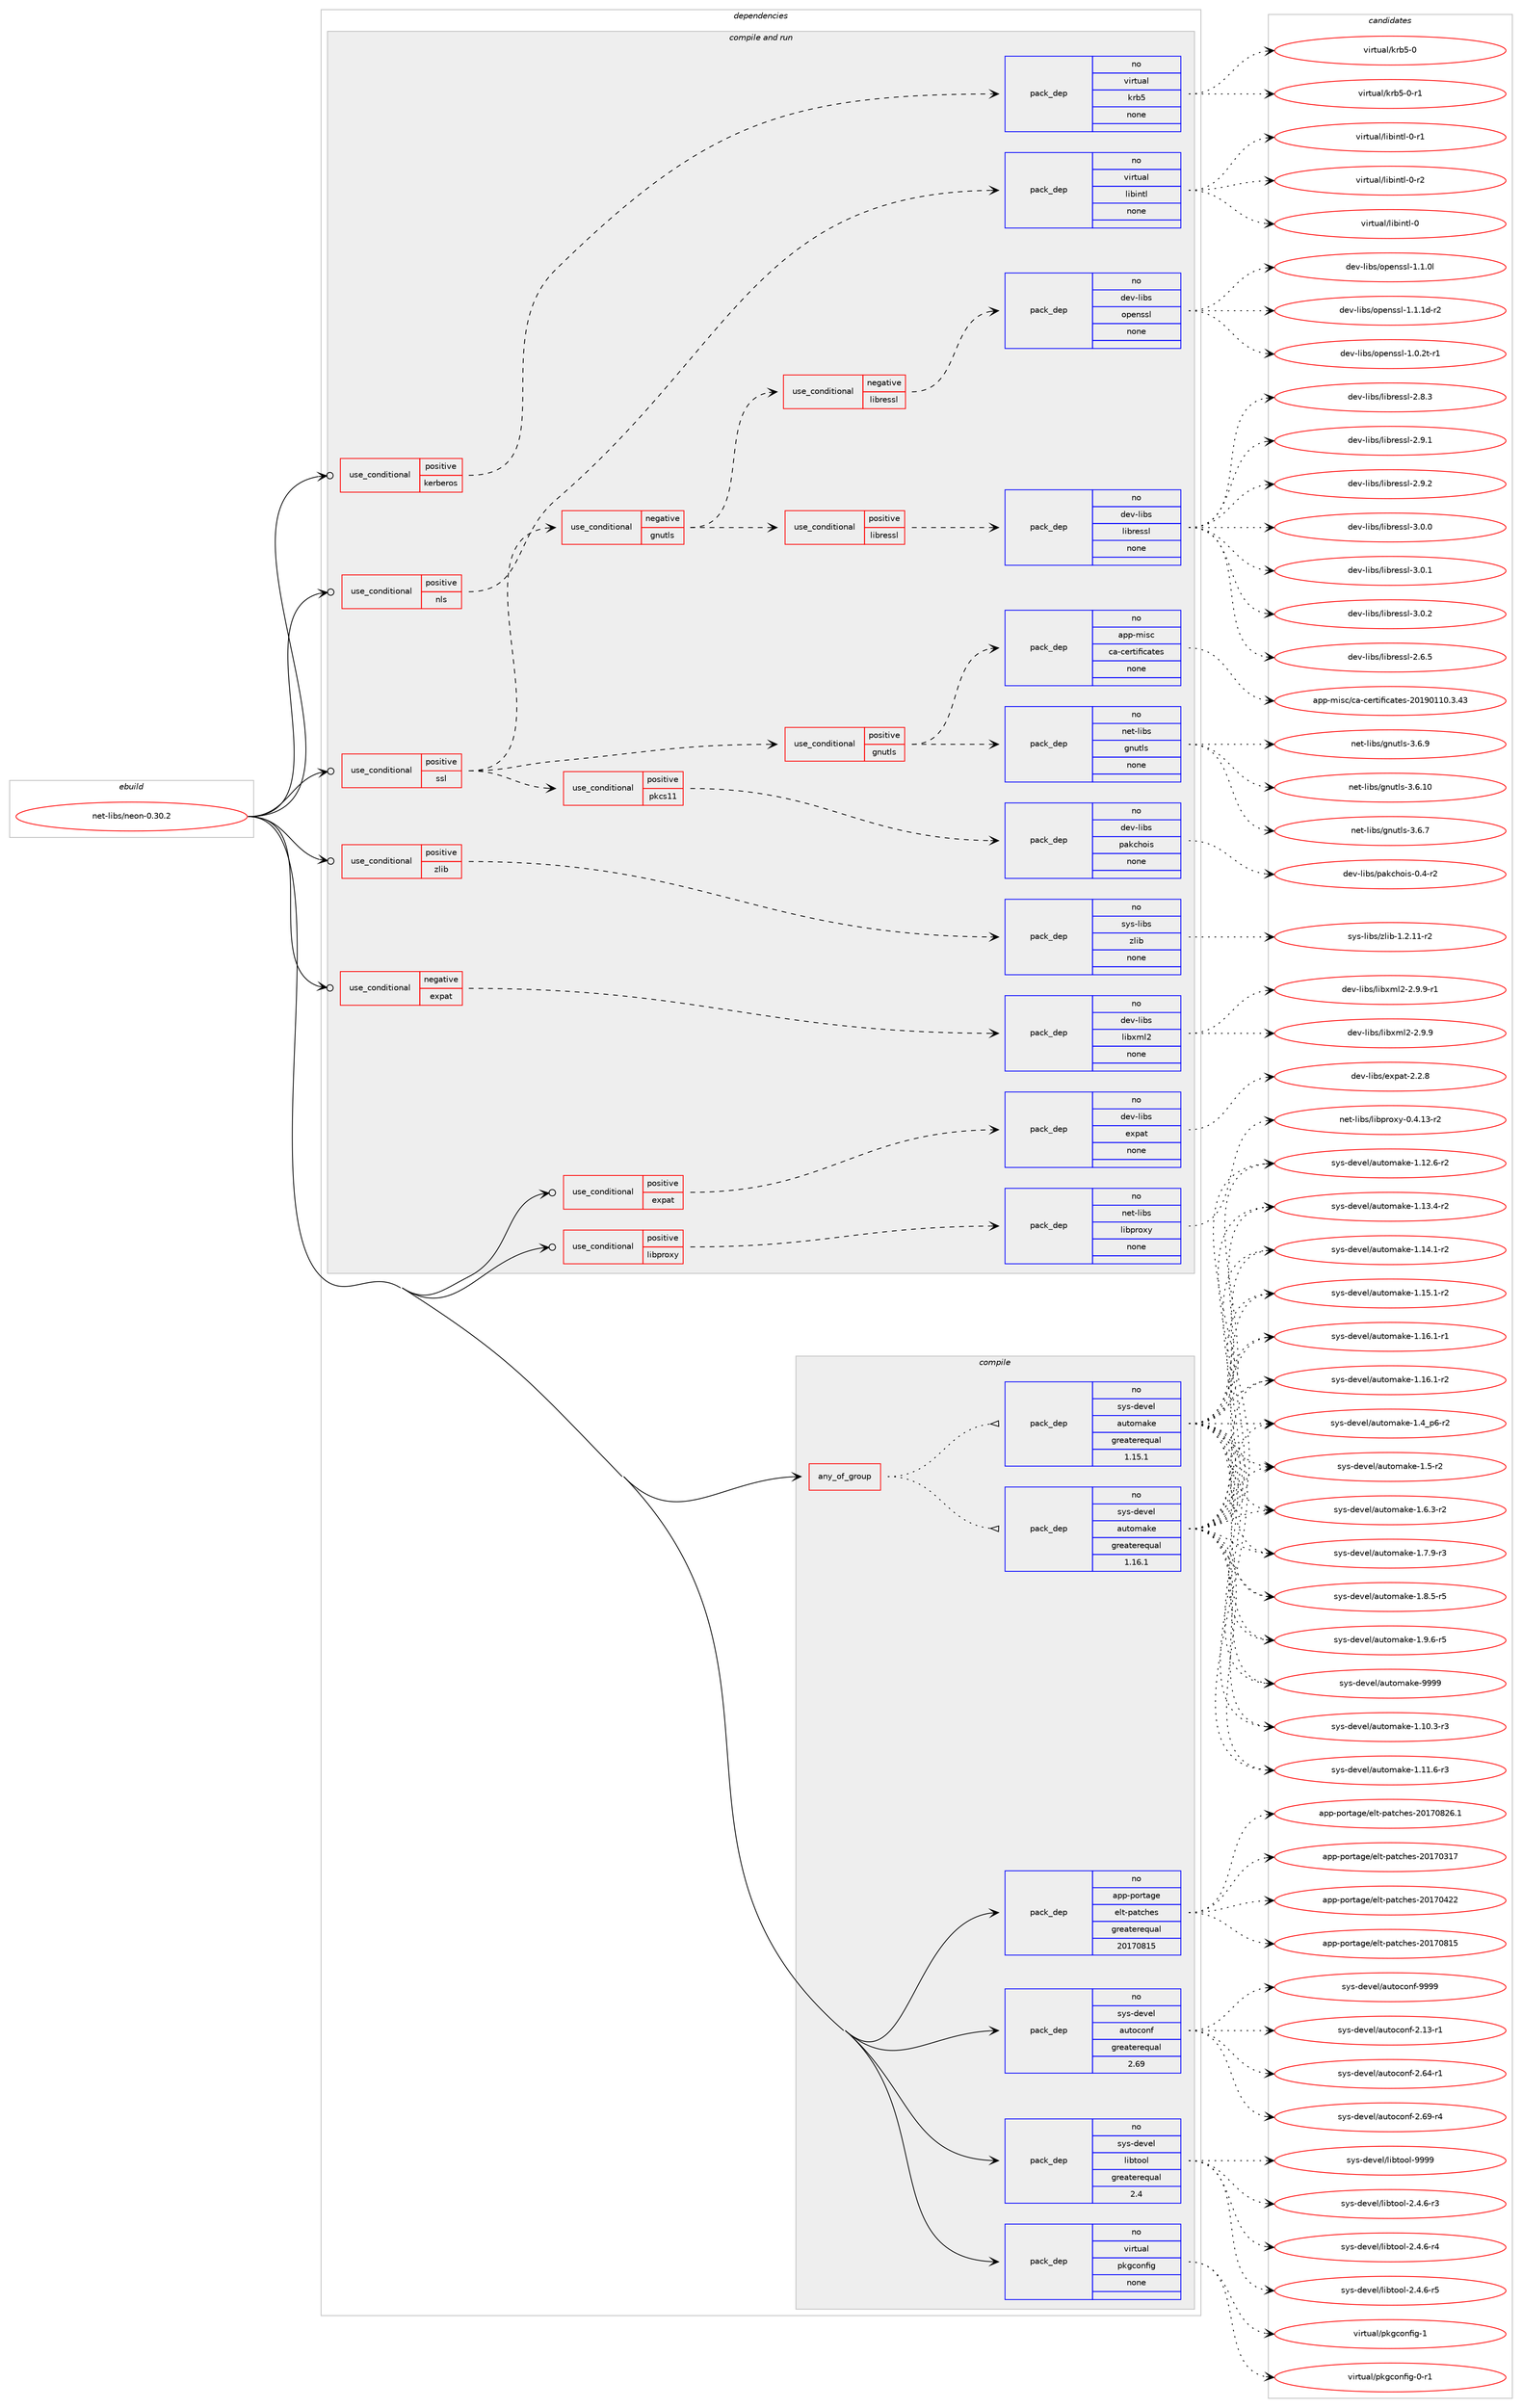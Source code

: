 digraph prolog {

# *************
# Graph options
# *************

newrank=true;
concentrate=true;
compound=true;
graph [rankdir=LR,fontname=Helvetica,fontsize=10,ranksep=1.5];#, ranksep=2.5, nodesep=0.2];
edge  [arrowhead=vee];
node  [fontname=Helvetica,fontsize=10];

# **********
# The ebuild
# **********

subgraph cluster_leftcol {
color=gray;
rank=same;
label=<<i>ebuild</i>>;
id [label="net-libs/neon-0.30.2", color=red, width=4, href="../net-libs/neon-0.30.2.svg"];
}

# ****************
# The dependencies
# ****************

subgraph cluster_midcol {
color=gray;
label=<<i>dependencies</i>>;
subgraph cluster_compile {
fillcolor="#eeeeee";
style=filled;
label=<<i>compile</i>>;
subgraph any14064 {
dependency828082 [label=<<TABLE BORDER="0" CELLBORDER="1" CELLSPACING="0" CELLPADDING="4"><TR><TD CELLPADDING="10">any_of_group</TD></TR></TABLE>>, shape=none, color=red];subgraph pack611719 {
dependency828083 [label=<<TABLE BORDER="0" CELLBORDER="1" CELLSPACING="0" CELLPADDING="4" WIDTH="220"><TR><TD ROWSPAN="6" CELLPADDING="30">pack_dep</TD></TR><TR><TD WIDTH="110">no</TD></TR><TR><TD>sys-devel</TD></TR><TR><TD>automake</TD></TR><TR><TD>greaterequal</TD></TR><TR><TD>1.16.1</TD></TR></TABLE>>, shape=none, color=blue];
}
dependency828082:e -> dependency828083:w [weight=20,style="dotted",arrowhead="oinv"];
subgraph pack611720 {
dependency828084 [label=<<TABLE BORDER="0" CELLBORDER="1" CELLSPACING="0" CELLPADDING="4" WIDTH="220"><TR><TD ROWSPAN="6" CELLPADDING="30">pack_dep</TD></TR><TR><TD WIDTH="110">no</TD></TR><TR><TD>sys-devel</TD></TR><TR><TD>automake</TD></TR><TR><TD>greaterequal</TD></TR><TR><TD>1.15.1</TD></TR></TABLE>>, shape=none, color=blue];
}
dependency828082:e -> dependency828084:w [weight=20,style="dotted",arrowhead="oinv"];
}
id:e -> dependency828082:w [weight=20,style="solid",arrowhead="vee"];
subgraph pack611721 {
dependency828085 [label=<<TABLE BORDER="0" CELLBORDER="1" CELLSPACING="0" CELLPADDING="4" WIDTH="220"><TR><TD ROWSPAN="6" CELLPADDING="30">pack_dep</TD></TR><TR><TD WIDTH="110">no</TD></TR><TR><TD>app-portage</TD></TR><TR><TD>elt-patches</TD></TR><TR><TD>greaterequal</TD></TR><TR><TD>20170815</TD></TR></TABLE>>, shape=none, color=blue];
}
id:e -> dependency828085:w [weight=20,style="solid",arrowhead="vee"];
subgraph pack611722 {
dependency828086 [label=<<TABLE BORDER="0" CELLBORDER="1" CELLSPACING="0" CELLPADDING="4" WIDTH="220"><TR><TD ROWSPAN="6" CELLPADDING="30">pack_dep</TD></TR><TR><TD WIDTH="110">no</TD></TR><TR><TD>sys-devel</TD></TR><TR><TD>autoconf</TD></TR><TR><TD>greaterequal</TD></TR><TR><TD>2.69</TD></TR></TABLE>>, shape=none, color=blue];
}
id:e -> dependency828086:w [weight=20,style="solid",arrowhead="vee"];
subgraph pack611723 {
dependency828087 [label=<<TABLE BORDER="0" CELLBORDER="1" CELLSPACING="0" CELLPADDING="4" WIDTH="220"><TR><TD ROWSPAN="6" CELLPADDING="30">pack_dep</TD></TR><TR><TD WIDTH="110">no</TD></TR><TR><TD>sys-devel</TD></TR><TR><TD>libtool</TD></TR><TR><TD>greaterequal</TD></TR><TR><TD>2.4</TD></TR></TABLE>>, shape=none, color=blue];
}
id:e -> dependency828087:w [weight=20,style="solid",arrowhead="vee"];
subgraph pack611724 {
dependency828088 [label=<<TABLE BORDER="0" CELLBORDER="1" CELLSPACING="0" CELLPADDING="4" WIDTH="220"><TR><TD ROWSPAN="6" CELLPADDING="30">pack_dep</TD></TR><TR><TD WIDTH="110">no</TD></TR><TR><TD>virtual</TD></TR><TR><TD>pkgconfig</TD></TR><TR><TD>none</TD></TR><TR><TD></TD></TR></TABLE>>, shape=none, color=blue];
}
id:e -> dependency828088:w [weight=20,style="solid",arrowhead="vee"];
}
subgraph cluster_compileandrun {
fillcolor="#eeeeee";
style=filled;
label=<<i>compile and run</i>>;
subgraph cond201842 {
dependency828089 [label=<<TABLE BORDER="0" CELLBORDER="1" CELLSPACING="0" CELLPADDING="4"><TR><TD ROWSPAN="3" CELLPADDING="10">use_conditional</TD></TR><TR><TD>negative</TD></TR><TR><TD>expat</TD></TR></TABLE>>, shape=none, color=red];
subgraph pack611725 {
dependency828090 [label=<<TABLE BORDER="0" CELLBORDER="1" CELLSPACING="0" CELLPADDING="4" WIDTH="220"><TR><TD ROWSPAN="6" CELLPADDING="30">pack_dep</TD></TR><TR><TD WIDTH="110">no</TD></TR><TR><TD>dev-libs</TD></TR><TR><TD>libxml2</TD></TR><TR><TD>none</TD></TR><TR><TD></TD></TR></TABLE>>, shape=none, color=blue];
}
dependency828089:e -> dependency828090:w [weight=20,style="dashed",arrowhead="vee"];
}
id:e -> dependency828089:w [weight=20,style="solid",arrowhead="odotvee"];
subgraph cond201843 {
dependency828091 [label=<<TABLE BORDER="0" CELLBORDER="1" CELLSPACING="0" CELLPADDING="4"><TR><TD ROWSPAN="3" CELLPADDING="10">use_conditional</TD></TR><TR><TD>positive</TD></TR><TR><TD>expat</TD></TR></TABLE>>, shape=none, color=red];
subgraph pack611726 {
dependency828092 [label=<<TABLE BORDER="0" CELLBORDER="1" CELLSPACING="0" CELLPADDING="4" WIDTH="220"><TR><TD ROWSPAN="6" CELLPADDING="30">pack_dep</TD></TR><TR><TD WIDTH="110">no</TD></TR><TR><TD>dev-libs</TD></TR><TR><TD>expat</TD></TR><TR><TD>none</TD></TR><TR><TD></TD></TR></TABLE>>, shape=none, color=blue];
}
dependency828091:e -> dependency828092:w [weight=20,style="dashed",arrowhead="vee"];
}
id:e -> dependency828091:w [weight=20,style="solid",arrowhead="odotvee"];
subgraph cond201844 {
dependency828093 [label=<<TABLE BORDER="0" CELLBORDER="1" CELLSPACING="0" CELLPADDING="4"><TR><TD ROWSPAN="3" CELLPADDING="10">use_conditional</TD></TR><TR><TD>positive</TD></TR><TR><TD>kerberos</TD></TR></TABLE>>, shape=none, color=red];
subgraph pack611727 {
dependency828094 [label=<<TABLE BORDER="0" CELLBORDER="1" CELLSPACING="0" CELLPADDING="4" WIDTH="220"><TR><TD ROWSPAN="6" CELLPADDING="30">pack_dep</TD></TR><TR><TD WIDTH="110">no</TD></TR><TR><TD>virtual</TD></TR><TR><TD>krb5</TD></TR><TR><TD>none</TD></TR><TR><TD></TD></TR></TABLE>>, shape=none, color=blue];
}
dependency828093:e -> dependency828094:w [weight=20,style="dashed",arrowhead="vee"];
}
id:e -> dependency828093:w [weight=20,style="solid",arrowhead="odotvee"];
subgraph cond201845 {
dependency828095 [label=<<TABLE BORDER="0" CELLBORDER="1" CELLSPACING="0" CELLPADDING="4"><TR><TD ROWSPAN="3" CELLPADDING="10">use_conditional</TD></TR><TR><TD>positive</TD></TR><TR><TD>libproxy</TD></TR></TABLE>>, shape=none, color=red];
subgraph pack611728 {
dependency828096 [label=<<TABLE BORDER="0" CELLBORDER="1" CELLSPACING="0" CELLPADDING="4" WIDTH="220"><TR><TD ROWSPAN="6" CELLPADDING="30">pack_dep</TD></TR><TR><TD WIDTH="110">no</TD></TR><TR><TD>net-libs</TD></TR><TR><TD>libproxy</TD></TR><TR><TD>none</TD></TR><TR><TD></TD></TR></TABLE>>, shape=none, color=blue];
}
dependency828095:e -> dependency828096:w [weight=20,style="dashed",arrowhead="vee"];
}
id:e -> dependency828095:w [weight=20,style="solid",arrowhead="odotvee"];
subgraph cond201846 {
dependency828097 [label=<<TABLE BORDER="0" CELLBORDER="1" CELLSPACING="0" CELLPADDING="4"><TR><TD ROWSPAN="3" CELLPADDING="10">use_conditional</TD></TR><TR><TD>positive</TD></TR><TR><TD>nls</TD></TR></TABLE>>, shape=none, color=red];
subgraph pack611729 {
dependency828098 [label=<<TABLE BORDER="0" CELLBORDER="1" CELLSPACING="0" CELLPADDING="4" WIDTH="220"><TR><TD ROWSPAN="6" CELLPADDING="30">pack_dep</TD></TR><TR><TD WIDTH="110">no</TD></TR><TR><TD>virtual</TD></TR><TR><TD>libintl</TD></TR><TR><TD>none</TD></TR><TR><TD></TD></TR></TABLE>>, shape=none, color=blue];
}
dependency828097:e -> dependency828098:w [weight=20,style="dashed",arrowhead="vee"];
}
id:e -> dependency828097:w [weight=20,style="solid",arrowhead="odotvee"];
subgraph cond201847 {
dependency828099 [label=<<TABLE BORDER="0" CELLBORDER="1" CELLSPACING="0" CELLPADDING="4"><TR><TD ROWSPAN="3" CELLPADDING="10">use_conditional</TD></TR><TR><TD>positive</TD></TR><TR><TD>ssl</TD></TR></TABLE>>, shape=none, color=red];
subgraph cond201848 {
dependency828100 [label=<<TABLE BORDER="0" CELLBORDER="1" CELLSPACING="0" CELLPADDING="4"><TR><TD ROWSPAN="3" CELLPADDING="10">use_conditional</TD></TR><TR><TD>positive</TD></TR><TR><TD>gnutls</TD></TR></TABLE>>, shape=none, color=red];
subgraph pack611730 {
dependency828101 [label=<<TABLE BORDER="0" CELLBORDER="1" CELLSPACING="0" CELLPADDING="4" WIDTH="220"><TR><TD ROWSPAN="6" CELLPADDING="30">pack_dep</TD></TR><TR><TD WIDTH="110">no</TD></TR><TR><TD>app-misc</TD></TR><TR><TD>ca-certificates</TD></TR><TR><TD>none</TD></TR><TR><TD></TD></TR></TABLE>>, shape=none, color=blue];
}
dependency828100:e -> dependency828101:w [weight=20,style="dashed",arrowhead="vee"];
subgraph pack611731 {
dependency828102 [label=<<TABLE BORDER="0" CELLBORDER="1" CELLSPACING="0" CELLPADDING="4" WIDTH="220"><TR><TD ROWSPAN="6" CELLPADDING="30">pack_dep</TD></TR><TR><TD WIDTH="110">no</TD></TR><TR><TD>net-libs</TD></TR><TR><TD>gnutls</TD></TR><TR><TD>none</TD></TR><TR><TD></TD></TR></TABLE>>, shape=none, color=blue];
}
dependency828100:e -> dependency828102:w [weight=20,style="dashed",arrowhead="vee"];
}
dependency828099:e -> dependency828100:w [weight=20,style="dashed",arrowhead="vee"];
subgraph cond201849 {
dependency828103 [label=<<TABLE BORDER="0" CELLBORDER="1" CELLSPACING="0" CELLPADDING="4"><TR><TD ROWSPAN="3" CELLPADDING="10">use_conditional</TD></TR><TR><TD>negative</TD></TR><TR><TD>gnutls</TD></TR></TABLE>>, shape=none, color=red];
subgraph cond201850 {
dependency828104 [label=<<TABLE BORDER="0" CELLBORDER="1" CELLSPACING="0" CELLPADDING="4"><TR><TD ROWSPAN="3" CELLPADDING="10">use_conditional</TD></TR><TR><TD>positive</TD></TR><TR><TD>libressl</TD></TR></TABLE>>, shape=none, color=red];
subgraph pack611732 {
dependency828105 [label=<<TABLE BORDER="0" CELLBORDER="1" CELLSPACING="0" CELLPADDING="4" WIDTH="220"><TR><TD ROWSPAN="6" CELLPADDING="30">pack_dep</TD></TR><TR><TD WIDTH="110">no</TD></TR><TR><TD>dev-libs</TD></TR><TR><TD>libressl</TD></TR><TR><TD>none</TD></TR><TR><TD></TD></TR></TABLE>>, shape=none, color=blue];
}
dependency828104:e -> dependency828105:w [weight=20,style="dashed",arrowhead="vee"];
}
dependency828103:e -> dependency828104:w [weight=20,style="dashed",arrowhead="vee"];
subgraph cond201851 {
dependency828106 [label=<<TABLE BORDER="0" CELLBORDER="1" CELLSPACING="0" CELLPADDING="4"><TR><TD ROWSPAN="3" CELLPADDING="10">use_conditional</TD></TR><TR><TD>negative</TD></TR><TR><TD>libressl</TD></TR></TABLE>>, shape=none, color=red];
subgraph pack611733 {
dependency828107 [label=<<TABLE BORDER="0" CELLBORDER="1" CELLSPACING="0" CELLPADDING="4" WIDTH="220"><TR><TD ROWSPAN="6" CELLPADDING="30">pack_dep</TD></TR><TR><TD WIDTH="110">no</TD></TR><TR><TD>dev-libs</TD></TR><TR><TD>openssl</TD></TR><TR><TD>none</TD></TR><TR><TD></TD></TR></TABLE>>, shape=none, color=blue];
}
dependency828106:e -> dependency828107:w [weight=20,style="dashed",arrowhead="vee"];
}
dependency828103:e -> dependency828106:w [weight=20,style="dashed",arrowhead="vee"];
}
dependency828099:e -> dependency828103:w [weight=20,style="dashed",arrowhead="vee"];
subgraph cond201852 {
dependency828108 [label=<<TABLE BORDER="0" CELLBORDER="1" CELLSPACING="0" CELLPADDING="4"><TR><TD ROWSPAN="3" CELLPADDING="10">use_conditional</TD></TR><TR><TD>positive</TD></TR><TR><TD>pkcs11</TD></TR></TABLE>>, shape=none, color=red];
subgraph pack611734 {
dependency828109 [label=<<TABLE BORDER="0" CELLBORDER="1" CELLSPACING="0" CELLPADDING="4" WIDTH="220"><TR><TD ROWSPAN="6" CELLPADDING="30">pack_dep</TD></TR><TR><TD WIDTH="110">no</TD></TR><TR><TD>dev-libs</TD></TR><TR><TD>pakchois</TD></TR><TR><TD>none</TD></TR><TR><TD></TD></TR></TABLE>>, shape=none, color=blue];
}
dependency828108:e -> dependency828109:w [weight=20,style="dashed",arrowhead="vee"];
}
dependency828099:e -> dependency828108:w [weight=20,style="dashed",arrowhead="vee"];
}
id:e -> dependency828099:w [weight=20,style="solid",arrowhead="odotvee"];
subgraph cond201853 {
dependency828110 [label=<<TABLE BORDER="0" CELLBORDER="1" CELLSPACING="0" CELLPADDING="4"><TR><TD ROWSPAN="3" CELLPADDING="10">use_conditional</TD></TR><TR><TD>positive</TD></TR><TR><TD>zlib</TD></TR></TABLE>>, shape=none, color=red];
subgraph pack611735 {
dependency828111 [label=<<TABLE BORDER="0" CELLBORDER="1" CELLSPACING="0" CELLPADDING="4" WIDTH="220"><TR><TD ROWSPAN="6" CELLPADDING="30">pack_dep</TD></TR><TR><TD WIDTH="110">no</TD></TR><TR><TD>sys-libs</TD></TR><TR><TD>zlib</TD></TR><TR><TD>none</TD></TR><TR><TD></TD></TR></TABLE>>, shape=none, color=blue];
}
dependency828110:e -> dependency828111:w [weight=20,style="dashed",arrowhead="vee"];
}
id:e -> dependency828110:w [weight=20,style="solid",arrowhead="odotvee"];
}
subgraph cluster_run {
fillcolor="#eeeeee";
style=filled;
label=<<i>run</i>>;
}
}

# **************
# The candidates
# **************

subgraph cluster_choices {
rank=same;
color=gray;
label=<<i>candidates</i>>;

subgraph choice611719 {
color=black;
nodesep=1;
choice11512111545100101118101108479711711611110997107101454946494846514511451 [label="sys-devel/automake-1.10.3-r3", color=red, width=4,href="../sys-devel/automake-1.10.3-r3.svg"];
choice11512111545100101118101108479711711611110997107101454946494946544511451 [label="sys-devel/automake-1.11.6-r3", color=red, width=4,href="../sys-devel/automake-1.11.6-r3.svg"];
choice11512111545100101118101108479711711611110997107101454946495046544511450 [label="sys-devel/automake-1.12.6-r2", color=red, width=4,href="../sys-devel/automake-1.12.6-r2.svg"];
choice11512111545100101118101108479711711611110997107101454946495146524511450 [label="sys-devel/automake-1.13.4-r2", color=red, width=4,href="../sys-devel/automake-1.13.4-r2.svg"];
choice11512111545100101118101108479711711611110997107101454946495246494511450 [label="sys-devel/automake-1.14.1-r2", color=red, width=4,href="../sys-devel/automake-1.14.1-r2.svg"];
choice11512111545100101118101108479711711611110997107101454946495346494511450 [label="sys-devel/automake-1.15.1-r2", color=red, width=4,href="../sys-devel/automake-1.15.1-r2.svg"];
choice11512111545100101118101108479711711611110997107101454946495446494511449 [label="sys-devel/automake-1.16.1-r1", color=red, width=4,href="../sys-devel/automake-1.16.1-r1.svg"];
choice11512111545100101118101108479711711611110997107101454946495446494511450 [label="sys-devel/automake-1.16.1-r2", color=red, width=4,href="../sys-devel/automake-1.16.1-r2.svg"];
choice115121115451001011181011084797117116111109971071014549465295112544511450 [label="sys-devel/automake-1.4_p6-r2", color=red, width=4,href="../sys-devel/automake-1.4_p6-r2.svg"];
choice11512111545100101118101108479711711611110997107101454946534511450 [label="sys-devel/automake-1.5-r2", color=red, width=4,href="../sys-devel/automake-1.5-r2.svg"];
choice115121115451001011181011084797117116111109971071014549465446514511450 [label="sys-devel/automake-1.6.3-r2", color=red, width=4,href="../sys-devel/automake-1.6.3-r2.svg"];
choice115121115451001011181011084797117116111109971071014549465546574511451 [label="sys-devel/automake-1.7.9-r3", color=red, width=4,href="../sys-devel/automake-1.7.9-r3.svg"];
choice115121115451001011181011084797117116111109971071014549465646534511453 [label="sys-devel/automake-1.8.5-r5", color=red, width=4,href="../sys-devel/automake-1.8.5-r5.svg"];
choice115121115451001011181011084797117116111109971071014549465746544511453 [label="sys-devel/automake-1.9.6-r5", color=red, width=4,href="../sys-devel/automake-1.9.6-r5.svg"];
choice115121115451001011181011084797117116111109971071014557575757 [label="sys-devel/automake-9999", color=red, width=4,href="../sys-devel/automake-9999.svg"];
dependency828083:e -> choice11512111545100101118101108479711711611110997107101454946494846514511451:w [style=dotted,weight="100"];
dependency828083:e -> choice11512111545100101118101108479711711611110997107101454946494946544511451:w [style=dotted,weight="100"];
dependency828083:e -> choice11512111545100101118101108479711711611110997107101454946495046544511450:w [style=dotted,weight="100"];
dependency828083:e -> choice11512111545100101118101108479711711611110997107101454946495146524511450:w [style=dotted,weight="100"];
dependency828083:e -> choice11512111545100101118101108479711711611110997107101454946495246494511450:w [style=dotted,weight="100"];
dependency828083:e -> choice11512111545100101118101108479711711611110997107101454946495346494511450:w [style=dotted,weight="100"];
dependency828083:e -> choice11512111545100101118101108479711711611110997107101454946495446494511449:w [style=dotted,weight="100"];
dependency828083:e -> choice11512111545100101118101108479711711611110997107101454946495446494511450:w [style=dotted,weight="100"];
dependency828083:e -> choice115121115451001011181011084797117116111109971071014549465295112544511450:w [style=dotted,weight="100"];
dependency828083:e -> choice11512111545100101118101108479711711611110997107101454946534511450:w [style=dotted,weight="100"];
dependency828083:e -> choice115121115451001011181011084797117116111109971071014549465446514511450:w [style=dotted,weight="100"];
dependency828083:e -> choice115121115451001011181011084797117116111109971071014549465546574511451:w [style=dotted,weight="100"];
dependency828083:e -> choice115121115451001011181011084797117116111109971071014549465646534511453:w [style=dotted,weight="100"];
dependency828083:e -> choice115121115451001011181011084797117116111109971071014549465746544511453:w [style=dotted,weight="100"];
dependency828083:e -> choice115121115451001011181011084797117116111109971071014557575757:w [style=dotted,weight="100"];
}
subgraph choice611720 {
color=black;
nodesep=1;
choice11512111545100101118101108479711711611110997107101454946494846514511451 [label="sys-devel/automake-1.10.3-r3", color=red, width=4,href="../sys-devel/automake-1.10.3-r3.svg"];
choice11512111545100101118101108479711711611110997107101454946494946544511451 [label="sys-devel/automake-1.11.6-r3", color=red, width=4,href="../sys-devel/automake-1.11.6-r3.svg"];
choice11512111545100101118101108479711711611110997107101454946495046544511450 [label="sys-devel/automake-1.12.6-r2", color=red, width=4,href="../sys-devel/automake-1.12.6-r2.svg"];
choice11512111545100101118101108479711711611110997107101454946495146524511450 [label="sys-devel/automake-1.13.4-r2", color=red, width=4,href="../sys-devel/automake-1.13.4-r2.svg"];
choice11512111545100101118101108479711711611110997107101454946495246494511450 [label="sys-devel/automake-1.14.1-r2", color=red, width=4,href="../sys-devel/automake-1.14.1-r2.svg"];
choice11512111545100101118101108479711711611110997107101454946495346494511450 [label="sys-devel/automake-1.15.1-r2", color=red, width=4,href="../sys-devel/automake-1.15.1-r2.svg"];
choice11512111545100101118101108479711711611110997107101454946495446494511449 [label="sys-devel/automake-1.16.1-r1", color=red, width=4,href="../sys-devel/automake-1.16.1-r1.svg"];
choice11512111545100101118101108479711711611110997107101454946495446494511450 [label="sys-devel/automake-1.16.1-r2", color=red, width=4,href="../sys-devel/automake-1.16.1-r2.svg"];
choice115121115451001011181011084797117116111109971071014549465295112544511450 [label="sys-devel/automake-1.4_p6-r2", color=red, width=4,href="../sys-devel/automake-1.4_p6-r2.svg"];
choice11512111545100101118101108479711711611110997107101454946534511450 [label="sys-devel/automake-1.5-r2", color=red, width=4,href="../sys-devel/automake-1.5-r2.svg"];
choice115121115451001011181011084797117116111109971071014549465446514511450 [label="sys-devel/automake-1.6.3-r2", color=red, width=4,href="../sys-devel/automake-1.6.3-r2.svg"];
choice115121115451001011181011084797117116111109971071014549465546574511451 [label="sys-devel/automake-1.7.9-r3", color=red, width=4,href="../sys-devel/automake-1.7.9-r3.svg"];
choice115121115451001011181011084797117116111109971071014549465646534511453 [label="sys-devel/automake-1.8.5-r5", color=red, width=4,href="../sys-devel/automake-1.8.5-r5.svg"];
choice115121115451001011181011084797117116111109971071014549465746544511453 [label="sys-devel/automake-1.9.6-r5", color=red, width=4,href="../sys-devel/automake-1.9.6-r5.svg"];
choice115121115451001011181011084797117116111109971071014557575757 [label="sys-devel/automake-9999", color=red, width=4,href="../sys-devel/automake-9999.svg"];
dependency828084:e -> choice11512111545100101118101108479711711611110997107101454946494846514511451:w [style=dotted,weight="100"];
dependency828084:e -> choice11512111545100101118101108479711711611110997107101454946494946544511451:w [style=dotted,weight="100"];
dependency828084:e -> choice11512111545100101118101108479711711611110997107101454946495046544511450:w [style=dotted,weight="100"];
dependency828084:e -> choice11512111545100101118101108479711711611110997107101454946495146524511450:w [style=dotted,weight="100"];
dependency828084:e -> choice11512111545100101118101108479711711611110997107101454946495246494511450:w [style=dotted,weight="100"];
dependency828084:e -> choice11512111545100101118101108479711711611110997107101454946495346494511450:w [style=dotted,weight="100"];
dependency828084:e -> choice11512111545100101118101108479711711611110997107101454946495446494511449:w [style=dotted,weight="100"];
dependency828084:e -> choice11512111545100101118101108479711711611110997107101454946495446494511450:w [style=dotted,weight="100"];
dependency828084:e -> choice115121115451001011181011084797117116111109971071014549465295112544511450:w [style=dotted,weight="100"];
dependency828084:e -> choice11512111545100101118101108479711711611110997107101454946534511450:w [style=dotted,weight="100"];
dependency828084:e -> choice115121115451001011181011084797117116111109971071014549465446514511450:w [style=dotted,weight="100"];
dependency828084:e -> choice115121115451001011181011084797117116111109971071014549465546574511451:w [style=dotted,weight="100"];
dependency828084:e -> choice115121115451001011181011084797117116111109971071014549465646534511453:w [style=dotted,weight="100"];
dependency828084:e -> choice115121115451001011181011084797117116111109971071014549465746544511453:w [style=dotted,weight="100"];
dependency828084:e -> choice115121115451001011181011084797117116111109971071014557575757:w [style=dotted,weight="100"];
}
subgraph choice611721 {
color=black;
nodesep=1;
choice97112112451121111141169710310147101108116451129711699104101115455048495548514955 [label="app-portage/elt-patches-20170317", color=red, width=4,href="../app-portage/elt-patches-20170317.svg"];
choice97112112451121111141169710310147101108116451129711699104101115455048495548525050 [label="app-portage/elt-patches-20170422", color=red, width=4,href="../app-portage/elt-patches-20170422.svg"];
choice97112112451121111141169710310147101108116451129711699104101115455048495548564953 [label="app-portage/elt-patches-20170815", color=red, width=4,href="../app-portage/elt-patches-20170815.svg"];
choice971121124511211111411697103101471011081164511297116991041011154550484955485650544649 [label="app-portage/elt-patches-20170826.1", color=red, width=4,href="../app-portage/elt-patches-20170826.1.svg"];
dependency828085:e -> choice97112112451121111141169710310147101108116451129711699104101115455048495548514955:w [style=dotted,weight="100"];
dependency828085:e -> choice97112112451121111141169710310147101108116451129711699104101115455048495548525050:w [style=dotted,weight="100"];
dependency828085:e -> choice97112112451121111141169710310147101108116451129711699104101115455048495548564953:w [style=dotted,weight="100"];
dependency828085:e -> choice971121124511211111411697103101471011081164511297116991041011154550484955485650544649:w [style=dotted,weight="100"];
}
subgraph choice611722 {
color=black;
nodesep=1;
choice1151211154510010111810110847971171161119911111010245504649514511449 [label="sys-devel/autoconf-2.13-r1", color=red, width=4,href="../sys-devel/autoconf-2.13-r1.svg"];
choice1151211154510010111810110847971171161119911111010245504654524511449 [label="sys-devel/autoconf-2.64-r1", color=red, width=4,href="../sys-devel/autoconf-2.64-r1.svg"];
choice1151211154510010111810110847971171161119911111010245504654574511452 [label="sys-devel/autoconf-2.69-r4", color=red, width=4,href="../sys-devel/autoconf-2.69-r4.svg"];
choice115121115451001011181011084797117116111991111101024557575757 [label="sys-devel/autoconf-9999", color=red, width=4,href="../sys-devel/autoconf-9999.svg"];
dependency828086:e -> choice1151211154510010111810110847971171161119911111010245504649514511449:w [style=dotted,weight="100"];
dependency828086:e -> choice1151211154510010111810110847971171161119911111010245504654524511449:w [style=dotted,weight="100"];
dependency828086:e -> choice1151211154510010111810110847971171161119911111010245504654574511452:w [style=dotted,weight="100"];
dependency828086:e -> choice115121115451001011181011084797117116111991111101024557575757:w [style=dotted,weight="100"];
}
subgraph choice611723 {
color=black;
nodesep=1;
choice1151211154510010111810110847108105981161111111084550465246544511451 [label="sys-devel/libtool-2.4.6-r3", color=red, width=4,href="../sys-devel/libtool-2.4.6-r3.svg"];
choice1151211154510010111810110847108105981161111111084550465246544511452 [label="sys-devel/libtool-2.4.6-r4", color=red, width=4,href="../sys-devel/libtool-2.4.6-r4.svg"];
choice1151211154510010111810110847108105981161111111084550465246544511453 [label="sys-devel/libtool-2.4.6-r5", color=red, width=4,href="../sys-devel/libtool-2.4.6-r5.svg"];
choice1151211154510010111810110847108105981161111111084557575757 [label="sys-devel/libtool-9999", color=red, width=4,href="../sys-devel/libtool-9999.svg"];
dependency828087:e -> choice1151211154510010111810110847108105981161111111084550465246544511451:w [style=dotted,weight="100"];
dependency828087:e -> choice1151211154510010111810110847108105981161111111084550465246544511452:w [style=dotted,weight="100"];
dependency828087:e -> choice1151211154510010111810110847108105981161111111084550465246544511453:w [style=dotted,weight="100"];
dependency828087:e -> choice1151211154510010111810110847108105981161111111084557575757:w [style=dotted,weight="100"];
}
subgraph choice611724 {
color=black;
nodesep=1;
choice11810511411611797108471121071039911111010210510345484511449 [label="virtual/pkgconfig-0-r1", color=red, width=4,href="../virtual/pkgconfig-0-r1.svg"];
choice1181051141161179710847112107103991111101021051034549 [label="virtual/pkgconfig-1", color=red, width=4,href="../virtual/pkgconfig-1.svg"];
dependency828088:e -> choice11810511411611797108471121071039911111010210510345484511449:w [style=dotted,weight="100"];
dependency828088:e -> choice1181051141161179710847112107103991111101021051034549:w [style=dotted,weight="100"];
}
subgraph choice611725 {
color=black;
nodesep=1;
choice1001011184510810598115471081059812010910850455046574657 [label="dev-libs/libxml2-2.9.9", color=red, width=4,href="../dev-libs/libxml2-2.9.9.svg"];
choice10010111845108105981154710810598120109108504550465746574511449 [label="dev-libs/libxml2-2.9.9-r1", color=red, width=4,href="../dev-libs/libxml2-2.9.9-r1.svg"];
dependency828090:e -> choice1001011184510810598115471081059812010910850455046574657:w [style=dotted,weight="100"];
dependency828090:e -> choice10010111845108105981154710810598120109108504550465746574511449:w [style=dotted,weight="100"];
}
subgraph choice611726 {
color=black;
nodesep=1;
choice10010111845108105981154710112011297116455046504656 [label="dev-libs/expat-2.2.8", color=red, width=4,href="../dev-libs/expat-2.2.8.svg"];
dependency828092:e -> choice10010111845108105981154710112011297116455046504656:w [style=dotted,weight="100"];
}
subgraph choice611727 {
color=black;
nodesep=1;
choice118105114116117971084710711498534548 [label="virtual/krb5-0", color=red, width=4,href="../virtual/krb5-0.svg"];
choice1181051141161179710847107114985345484511449 [label="virtual/krb5-0-r1", color=red, width=4,href="../virtual/krb5-0-r1.svg"];
dependency828094:e -> choice118105114116117971084710711498534548:w [style=dotted,weight="100"];
dependency828094:e -> choice1181051141161179710847107114985345484511449:w [style=dotted,weight="100"];
}
subgraph choice611728 {
color=black;
nodesep=1;
choice11010111645108105981154710810598112114111120121454846524649514511450 [label="net-libs/libproxy-0.4.13-r2", color=red, width=4,href="../net-libs/libproxy-0.4.13-r2.svg"];
dependency828096:e -> choice11010111645108105981154710810598112114111120121454846524649514511450:w [style=dotted,weight="100"];
}
subgraph choice611729 {
color=black;
nodesep=1;
choice1181051141161179710847108105981051101161084548 [label="virtual/libintl-0", color=red, width=4,href="../virtual/libintl-0.svg"];
choice11810511411611797108471081059810511011610845484511449 [label="virtual/libintl-0-r1", color=red, width=4,href="../virtual/libintl-0-r1.svg"];
choice11810511411611797108471081059810511011610845484511450 [label="virtual/libintl-0-r2", color=red, width=4,href="../virtual/libintl-0-r2.svg"];
dependency828098:e -> choice1181051141161179710847108105981051101161084548:w [style=dotted,weight="100"];
dependency828098:e -> choice11810511411611797108471081059810511011610845484511449:w [style=dotted,weight="100"];
dependency828098:e -> choice11810511411611797108471081059810511011610845484511450:w [style=dotted,weight="100"];
}
subgraph choice611730 {
color=black;
nodesep=1;
choice971121124510910511599479997459910111411610510210599971161011154550484957484949484651465251 [label="app-misc/ca-certificates-20190110.3.43", color=red, width=4,href="../app-misc/ca-certificates-20190110.3.43.svg"];
dependency828101:e -> choice971121124510910511599479997459910111411610510210599971161011154550484957484949484651465251:w [style=dotted,weight="100"];
}
subgraph choice611731 {
color=black;
nodesep=1;
choice11010111645108105981154710311011711610811545514654464948 [label="net-libs/gnutls-3.6.10", color=red, width=4,href="../net-libs/gnutls-3.6.10.svg"];
choice110101116451081059811547103110117116108115455146544655 [label="net-libs/gnutls-3.6.7", color=red, width=4,href="../net-libs/gnutls-3.6.7.svg"];
choice110101116451081059811547103110117116108115455146544657 [label="net-libs/gnutls-3.6.9", color=red, width=4,href="../net-libs/gnutls-3.6.9.svg"];
dependency828102:e -> choice11010111645108105981154710311011711610811545514654464948:w [style=dotted,weight="100"];
dependency828102:e -> choice110101116451081059811547103110117116108115455146544655:w [style=dotted,weight="100"];
dependency828102:e -> choice110101116451081059811547103110117116108115455146544657:w [style=dotted,weight="100"];
}
subgraph choice611732 {
color=black;
nodesep=1;
choice10010111845108105981154710810598114101115115108455046544653 [label="dev-libs/libressl-2.6.5", color=red, width=4,href="../dev-libs/libressl-2.6.5.svg"];
choice10010111845108105981154710810598114101115115108455046564651 [label="dev-libs/libressl-2.8.3", color=red, width=4,href="../dev-libs/libressl-2.8.3.svg"];
choice10010111845108105981154710810598114101115115108455046574649 [label="dev-libs/libressl-2.9.1", color=red, width=4,href="../dev-libs/libressl-2.9.1.svg"];
choice10010111845108105981154710810598114101115115108455046574650 [label="dev-libs/libressl-2.9.2", color=red, width=4,href="../dev-libs/libressl-2.9.2.svg"];
choice10010111845108105981154710810598114101115115108455146484648 [label="dev-libs/libressl-3.0.0", color=red, width=4,href="../dev-libs/libressl-3.0.0.svg"];
choice10010111845108105981154710810598114101115115108455146484649 [label="dev-libs/libressl-3.0.1", color=red, width=4,href="../dev-libs/libressl-3.0.1.svg"];
choice10010111845108105981154710810598114101115115108455146484650 [label="dev-libs/libressl-3.0.2", color=red, width=4,href="../dev-libs/libressl-3.0.2.svg"];
dependency828105:e -> choice10010111845108105981154710810598114101115115108455046544653:w [style=dotted,weight="100"];
dependency828105:e -> choice10010111845108105981154710810598114101115115108455046564651:w [style=dotted,weight="100"];
dependency828105:e -> choice10010111845108105981154710810598114101115115108455046574649:w [style=dotted,weight="100"];
dependency828105:e -> choice10010111845108105981154710810598114101115115108455046574650:w [style=dotted,weight="100"];
dependency828105:e -> choice10010111845108105981154710810598114101115115108455146484648:w [style=dotted,weight="100"];
dependency828105:e -> choice10010111845108105981154710810598114101115115108455146484649:w [style=dotted,weight="100"];
dependency828105:e -> choice10010111845108105981154710810598114101115115108455146484650:w [style=dotted,weight="100"];
}
subgraph choice611733 {
color=black;
nodesep=1;
choice1001011184510810598115471111121011101151151084549464846501164511449 [label="dev-libs/openssl-1.0.2t-r1", color=red, width=4,href="../dev-libs/openssl-1.0.2t-r1.svg"];
choice100101118451081059811547111112101110115115108454946494648108 [label="dev-libs/openssl-1.1.0l", color=red, width=4,href="../dev-libs/openssl-1.1.0l.svg"];
choice1001011184510810598115471111121011101151151084549464946491004511450 [label="dev-libs/openssl-1.1.1d-r2", color=red, width=4,href="../dev-libs/openssl-1.1.1d-r2.svg"];
dependency828107:e -> choice1001011184510810598115471111121011101151151084549464846501164511449:w [style=dotted,weight="100"];
dependency828107:e -> choice100101118451081059811547111112101110115115108454946494648108:w [style=dotted,weight="100"];
dependency828107:e -> choice1001011184510810598115471111121011101151151084549464946491004511450:w [style=dotted,weight="100"];
}
subgraph choice611734 {
color=black;
nodesep=1;
choice1001011184510810598115471129710799104111105115454846524511450 [label="dev-libs/pakchois-0.4-r2", color=red, width=4,href="../dev-libs/pakchois-0.4-r2.svg"];
dependency828109:e -> choice1001011184510810598115471129710799104111105115454846524511450:w [style=dotted,weight="100"];
}
subgraph choice611735 {
color=black;
nodesep=1;
choice11512111545108105981154712210810598454946504649494511450 [label="sys-libs/zlib-1.2.11-r2", color=red, width=4,href="../sys-libs/zlib-1.2.11-r2.svg"];
dependency828111:e -> choice11512111545108105981154712210810598454946504649494511450:w [style=dotted,weight="100"];
}
}

}

